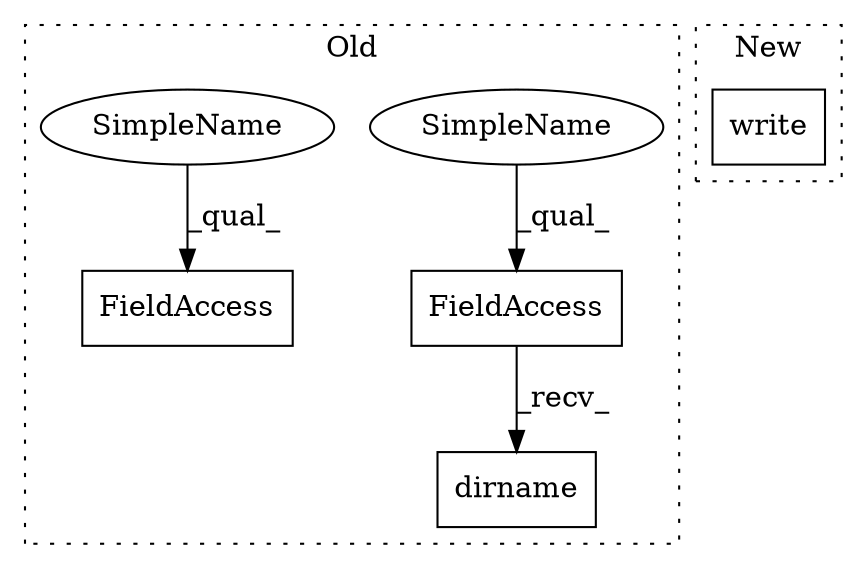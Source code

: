digraph G {
subgraph cluster0 {
1 [label="dirname" a="32" s="13089,13105" l="8,1" shape="box"];
3 [label="FieldAccess" a="22" s="13081" l="7" shape="box"];
4 [label="FieldAccess" a="22" s="13068" l="7" shape="box"];
5 [label="SimpleName" a="42" s="13081" l="2" shape="ellipse"];
6 [label="SimpleName" a="42" s="13068" l="2" shape="ellipse"];
label = "Old";
style="dotted";
}
subgraph cluster1 {
2 [label="write" a="32" s="13039,13113" l="6,1" shape="box"];
label = "New";
style="dotted";
}
3 -> 1 [label="_recv_"];
5 -> 3 [label="_qual_"];
6 -> 4 [label="_qual_"];
}